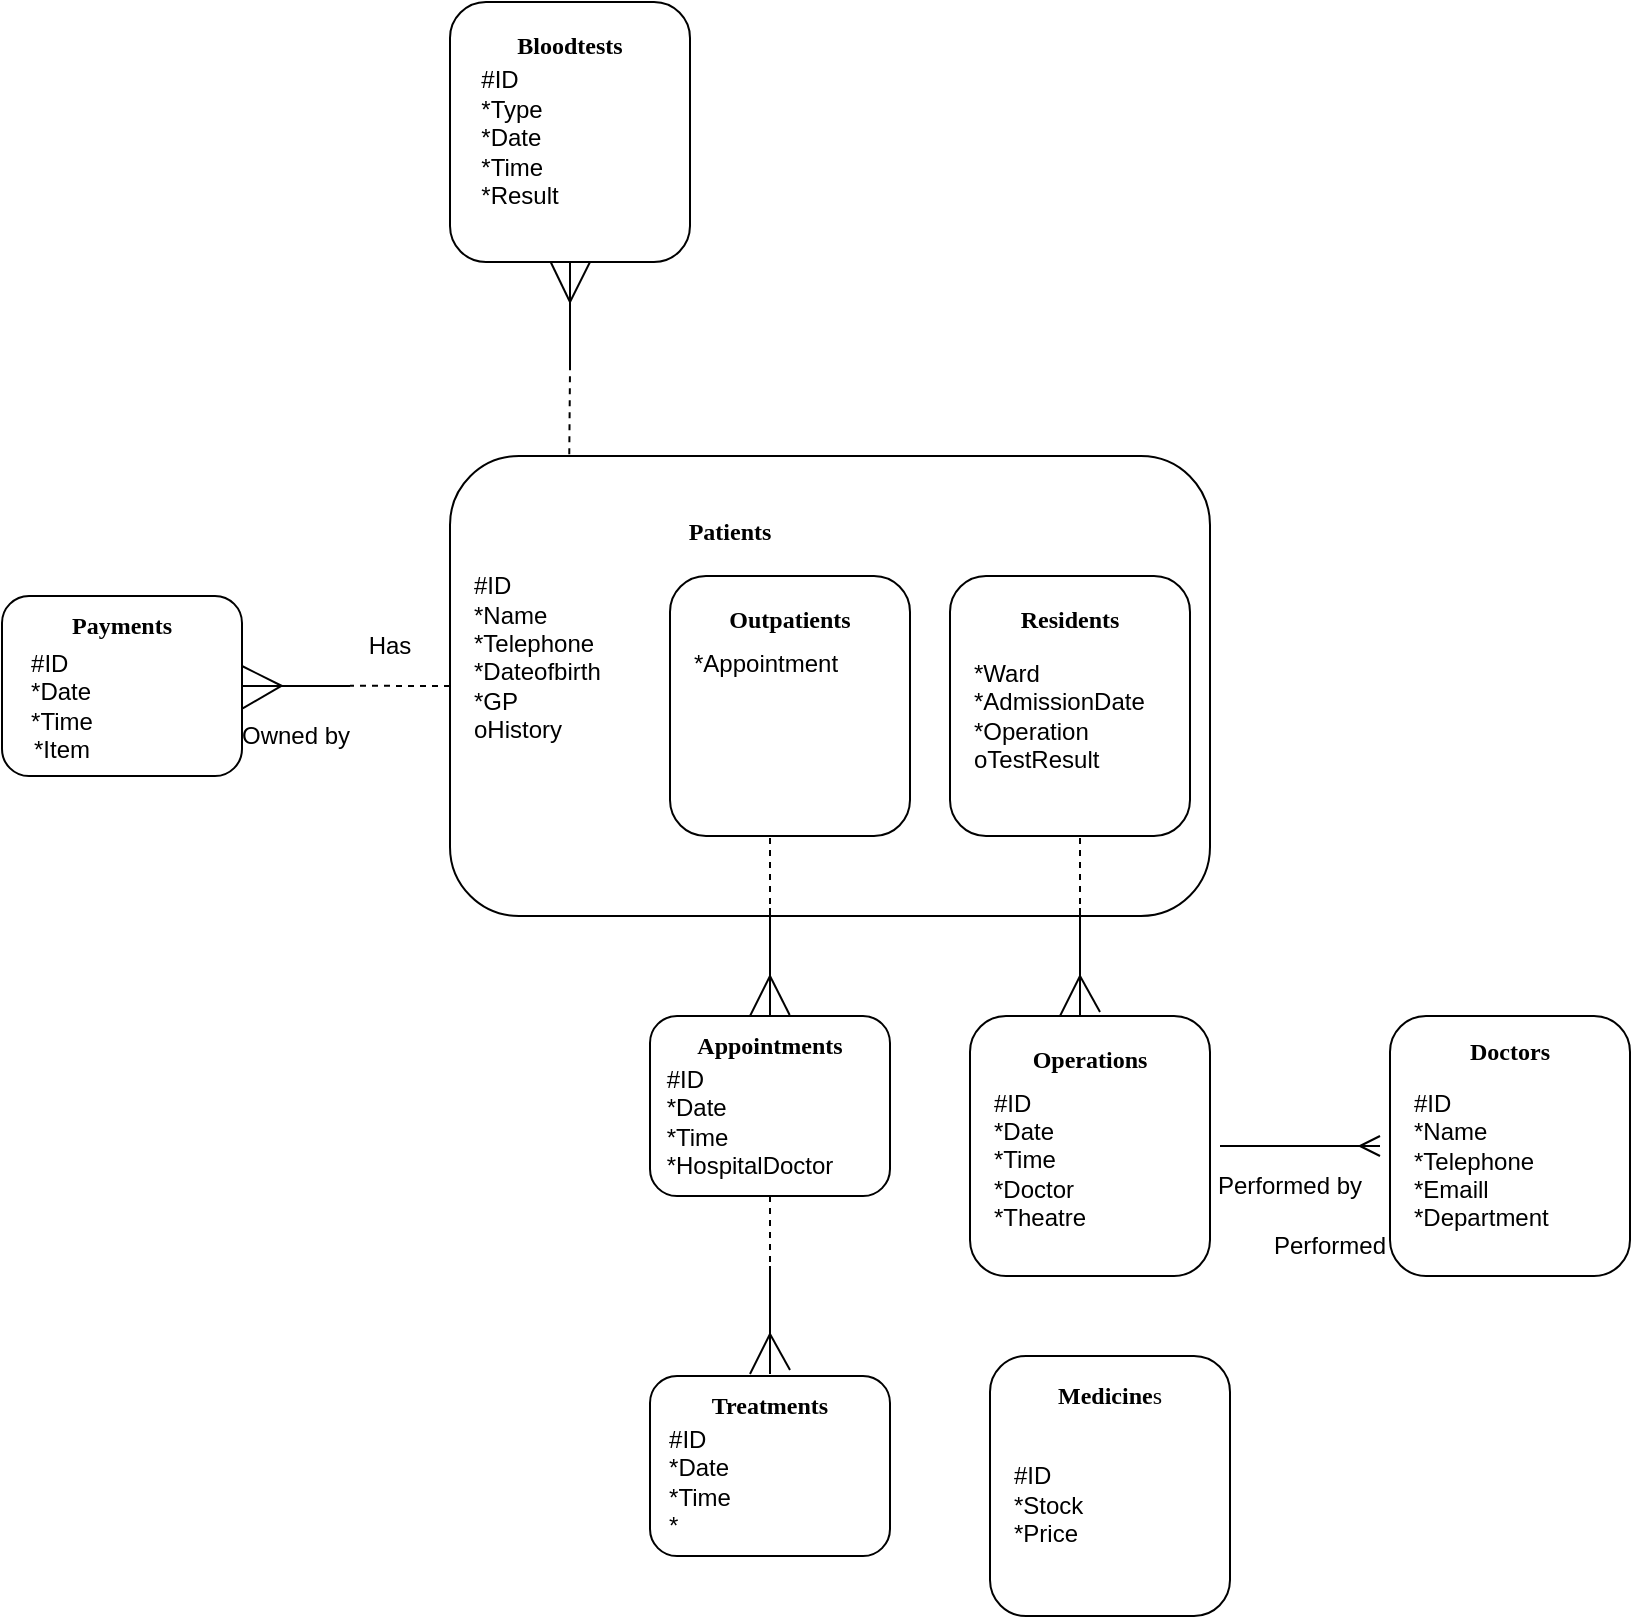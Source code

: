 <mxfile version="26.0.11">
  <diagram name="Page-1" id="4bEmmgy40c0Yq6NT1J7E">
    <mxGraphModel dx="1024" dy="552" grid="1" gridSize="10" guides="1" tooltips="1" connect="1" arrows="1" fold="1" page="1" pageScale="1" pageWidth="850" pageHeight="1100" math="0" shadow="0">
      <root>
        <mxCell id="0" />
        <mxCell id="1" parent="0" />
        <mxCell id="hxfTvokO1WppnXc-I8BG-78" value="" style="group" parent="1" vertex="1" connectable="0">
          <mxGeometry x="176" y="310" width="120" height="90" as="geometry" />
        </mxCell>
        <mxCell id="hxfTvokO1WppnXc-I8BG-79" value="&lt;br&gt;&lt;br&gt;&lt;div&gt;&lt;br&gt;&lt;/div&gt;" style="rounded=1;whiteSpace=wrap;html=1;" parent="hxfTvokO1WppnXc-I8BG-78" vertex="1">
          <mxGeometry width="120" height="90" as="geometry" />
        </mxCell>
        <mxCell id="hxfTvokO1WppnXc-I8BG-80" value="&lt;font face=&quot;Times New Roman&quot;&gt;&lt;b&gt;Payments&lt;/b&gt;&lt;/font&gt;" style="text;html=1;align=center;verticalAlign=middle;whiteSpace=wrap;rounded=0;" parent="hxfTvokO1WppnXc-I8BG-78" vertex="1">
          <mxGeometry width="120" height="30" as="geometry" />
        </mxCell>
        <mxCell id="hxfTvokO1WppnXc-I8BG-81" value="&lt;div align=&quot;left&quot;&gt;#ID&lt;br&gt;&lt;/div&gt;&lt;div align=&quot;left&quot;&gt;*Date&lt;/div&gt;&lt;div align=&quot;left&quot;&gt;*Time&lt;/div&gt;*Item" style="text;html=1;align=center;verticalAlign=middle;whiteSpace=wrap;rounded=0;" parent="hxfTvokO1WppnXc-I8BG-78" vertex="1">
          <mxGeometry y="40" width="60" height="30" as="geometry" />
        </mxCell>
        <mxCell id="n5tfa-G228gNt84pr7fv-20" value="" style="group" vertex="1" connectable="0" parent="1">
          <mxGeometry x="400" y="240" width="380" height="370" as="geometry" />
        </mxCell>
        <mxCell id="hxfTvokO1WppnXc-I8BG-58" value="" style="rounded=1;whiteSpace=wrap;html=1;" parent="n5tfa-G228gNt84pr7fv-20" vertex="1">
          <mxGeometry width="380" height="230" as="geometry" />
        </mxCell>
        <mxCell id="hxfTvokO1WppnXc-I8BG-59" value="&lt;font face=&quot;Times New Roman&quot;&gt;&lt;b&gt;Patients&lt;/b&gt;&lt;/font&gt;" style="text;html=1;align=center;verticalAlign=middle;whiteSpace=wrap;rounded=0;" parent="n5tfa-G228gNt84pr7fv-20" vertex="1">
          <mxGeometry width="280" height="76.667" as="geometry" />
        </mxCell>
        <mxCell id="hxfTvokO1WppnXc-I8BG-60" value="&lt;div align=&quot;left&quot;&gt;#ID&lt;/div&gt;&lt;div align=&quot;left&quot;&gt;*Name&lt;/div&gt;&lt;div align=&quot;left&quot;&gt;*Telephone&lt;/div&gt;&lt;div align=&quot;left&quot;&gt;*Dateofbirth&lt;/div&gt;&lt;div align=&quot;left&quot;&gt;*GP&lt;/div&gt;&lt;div align=&quot;left&quot;&gt;oHistory&lt;/div&gt;&lt;div align=&quot;left&quot;&gt;&lt;br&gt;&lt;/div&gt;" style="text;html=1;align=left;verticalAlign=middle;whiteSpace=wrap;rounded=0;" parent="n5tfa-G228gNt84pr7fv-20" vertex="1">
          <mxGeometry x="10.003" y="70.0" width="140" height="76.667" as="geometry" />
        </mxCell>
        <mxCell id="hxfTvokO1WppnXc-I8BG-65" value="" style="rounded=1;whiteSpace=wrap;html=1;" parent="n5tfa-G228gNt84pr7fv-20" vertex="1">
          <mxGeometry x="110" y="60" width="120" height="130" as="geometry" />
        </mxCell>
        <mxCell id="n5tfa-G228gNt84pr7fv-24" value="" style="group" vertex="1" connectable="0" parent="n5tfa-G228gNt84pr7fv-20">
          <mxGeometry x="110" y="60" width="120" height="70" as="geometry" />
        </mxCell>
        <mxCell id="hxfTvokO1WppnXc-I8BG-66" value="&lt;font face=&quot;Times New Roman&quot;&gt;&lt;b&gt;Outpatients&lt;/b&gt;&lt;/font&gt;" style="text;html=1;align=center;verticalAlign=middle;whiteSpace=wrap;rounded=0;" parent="n5tfa-G228gNt84pr7fv-24" vertex="1">
          <mxGeometry width="120" height="43.333" as="geometry" />
        </mxCell>
        <mxCell id="n5tfa-G228gNt84pr7fv-8" value="*Appointment" style="text;whiteSpace=wrap;html=1;" vertex="1" parent="n5tfa-G228gNt84pr7fv-24">
          <mxGeometry x="10" y="30" width="60" height="40" as="geometry" />
        </mxCell>
        <mxCell id="n5tfa-G228gNt84pr7fv-172" value="" style="group" vertex="1" connectable="0" parent="n5tfa-G228gNt84pr7fv-20">
          <mxGeometry x="150" y="191" width="10" height="89" as="geometry" />
        </mxCell>
        <mxCell id="n5tfa-G228gNt84pr7fv-142" value="" style="endArrow=none;html=1;rounded=0;" edge="1" parent="n5tfa-G228gNt84pr7fv-172">
          <mxGeometry width="50" height="50" relative="1" as="geometry">
            <mxPoint x="10" y="35" as="sourcePoint" />
            <mxPoint x="10" y="70" as="targetPoint" />
          </mxGeometry>
        </mxCell>
        <mxCell id="n5tfa-G228gNt84pr7fv-143" value="" style="endArrow=none;html=1;rounded=0;" edge="1" parent="n5tfa-G228gNt84pr7fv-172">
          <mxGeometry width="50" height="50" relative="1" as="geometry">
            <mxPoint x="10" y="69" as="sourcePoint" />
            <mxPoint x="10" y="89" as="targetPoint" />
          </mxGeometry>
        </mxCell>
        <mxCell id="n5tfa-G228gNt84pr7fv-144" value="" style="endArrow=none;html=1;rounded=0;" edge="1" parent="n5tfa-G228gNt84pr7fv-172">
          <mxGeometry width="50" height="50" relative="1" as="geometry">
            <mxPoint x="10" y="69" as="sourcePoint" />
            <mxPoint y="89" as="targetPoint" />
          </mxGeometry>
        </mxCell>
        <mxCell id="n5tfa-G228gNt84pr7fv-145" value="" style="endArrow=none;html=1;rounded=0;exitX=0.582;exitY=-0.016;exitDx=0;exitDy=0;exitPerimeter=0;" edge="1" parent="n5tfa-G228gNt84pr7fv-172" source="hxfTvokO1WppnXc-I8BG-33">
          <mxGeometry width="50" height="50" relative="1" as="geometry">
            <mxPoint x="20" y="87" as="sourcePoint" />
            <mxPoint x="10" y="69" as="targetPoint" />
          </mxGeometry>
        </mxCell>
        <mxCell id="n5tfa-G228gNt84pr7fv-146" value="" style="endArrow=none;html=1;rounded=0;dashed=1;exitX=0.213;exitY=-0.011;exitDx=0;exitDy=0;exitPerimeter=0;" edge="1" parent="n5tfa-G228gNt84pr7fv-172">
          <mxGeometry width="50" height="50" relative="1" as="geometry">
            <mxPoint x="10" as="sourcePoint" />
            <mxPoint x="10" y="35" as="targetPoint" />
          </mxGeometry>
        </mxCell>
        <mxCell id="n5tfa-G228gNt84pr7fv-173" value="" style="group" vertex="1" connectable="0" parent="n5tfa-G228gNt84pr7fv-20">
          <mxGeometry x="305" y="191" width="10" height="89" as="geometry" />
        </mxCell>
        <mxCell id="n5tfa-G228gNt84pr7fv-174" value="" style="endArrow=none;html=1;rounded=0;" edge="1" parent="n5tfa-G228gNt84pr7fv-173">
          <mxGeometry width="50" height="50" relative="1" as="geometry">
            <mxPoint x="10" y="35" as="sourcePoint" />
            <mxPoint x="10" y="70" as="targetPoint" />
          </mxGeometry>
        </mxCell>
        <mxCell id="n5tfa-G228gNt84pr7fv-175" value="" style="endArrow=none;html=1;rounded=0;" edge="1" parent="n5tfa-G228gNt84pr7fv-173">
          <mxGeometry width="50" height="50" relative="1" as="geometry">
            <mxPoint x="10" y="69" as="sourcePoint" />
            <mxPoint x="10" y="89" as="targetPoint" />
          </mxGeometry>
        </mxCell>
        <mxCell id="n5tfa-G228gNt84pr7fv-176" value="" style="endArrow=none;html=1;rounded=0;" edge="1" parent="n5tfa-G228gNt84pr7fv-173">
          <mxGeometry width="50" height="50" relative="1" as="geometry">
            <mxPoint x="10" y="69" as="sourcePoint" />
            <mxPoint y="89" as="targetPoint" />
          </mxGeometry>
        </mxCell>
        <mxCell id="n5tfa-G228gNt84pr7fv-177" value="" style="endArrow=none;html=1;rounded=0;exitX=0.582;exitY=-0.016;exitDx=0;exitDy=0;exitPerimeter=0;" edge="1" parent="n5tfa-G228gNt84pr7fv-173">
          <mxGeometry width="50" height="50" relative="1" as="geometry">
            <mxPoint x="20" y="87" as="sourcePoint" />
            <mxPoint x="10" y="69" as="targetPoint" />
          </mxGeometry>
        </mxCell>
        <mxCell id="n5tfa-G228gNt84pr7fv-178" value="" style="endArrow=none;html=1;rounded=0;dashed=1;exitX=0.213;exitY=-0.011;exitDx=0;exitDy=0;exitPerimeter=0;" edge="1" parent="n5tfa-G228gNt84pr7fv-173">
          <mxGeometry width="50" height="50" relative="1" as="geometry">
            <mxPoint x="10" as="sourcePoint" />
            <mxPoint x="10" y="35" as="targetPoint" />
          </mxGeometry>
        </mxCell>
        <mxCell id="n5tfa-G228gNt84pr7fv-23" value="" style="group" vertex="1" connectable="0" parent="1">
          <mxGeometry x="400" y="13" width="120" height="130" as="geometry" />
        </mxCell>
        <mxCell id="hxfTvokO1WppnXc-I8BG-72" value="" style="rounded=1;whiteSpace=wrap;html=1;container=1;" parent="n5tfa-G228gNt84pr7fv-23" vertex="1">
          <mxGeometry width="120" height="130" as="geometry" />
        </mxCell>
        <mxCell id="hxfTvokO1WppnXc-I8BG-74" value="&lt;div align=&quot;left&quot;&gt;#ID&lt;/div&gt;&lt;div align=&quot;left&quot;&gt;*Type&lt;/div&gt;&lt;div align=&quot;left&quot;&gt;*Date&lt;/div&gt;&lt;div align=&quot;left&quot;&gt;*Time&lt;/div&gt;&lt;div align=&quot;left&quot;&gt;*Result&lt;/div&gt;&lt;div align=&quot;left&quot;&gt;&lt;br&gt;&lt;/div&gt;" style="text;html=1;align=center;verticalAlign=middle;whiteSpace=wrap;rounded=0;" parent="hxfTvokO1WppnXc-I8BG-72" vertex="1">
          <mxGeometry x="5" y="60" width="60" height="30" as="geometry" />
        </mxCell>
        <mxCell id="-ttDfJ6nMThdbvhb9NZb-10" value="" style="group" parent="n5tfa-G228gNt84pr7fv-23" vertex="1" connectable="0">
          <mxGeometry width="120" height="90" as="geometry" />
        </mxCell>
        <mxCell id="hxfTvokO1WppnXc-I8BG-73" value="&lt;font face=&quot;Times New Roman&quot;&gt;&lt;b&gt;Bloodtests&lt;/b&gt;&lt;/font&gt;" style="text;html=1;align=center;verticalAlign=middle;whiteSpace=wrap;rounded=0;" parent="-ttDfJ6nMThdbvhb9NZb-10" vertex="1">
          <mxGeometry width="120" height="43.333" as="geometry" />
        </mxCell>
        <mxCell id="n5tfa-G228gNt84pr7fv-54" value="" style="group" vertex="1" connectable="0" parent="1">
          <mxGeometry x="296" y="345" width="54" height="20" as="geometry" />
        </mxCell>
        <mxCell id="n5tfa-G228gNt84pr7fv-37" value="" style="endArrow=none;html=1;rounded=0;" edge="1" parent="n5tfa-G228gNt84pr7fv-54">
          <mxGeometry width="50" height="50" relative="1" as="geometry">
            <mxPoint x="54" y="10" as="sourcePoint" />
            <mxPoint x="19" y="10" as="targetPoint" />
          </mxGeometry>
        </mxCell>
        <mxCell id="n5tfa-G228gNt84pr7fv-41" value="" style="endArrow=none;html=1;rounded=0;" edge="1" parent="n5tfa-G228gNt84pr7fv-54">
          <mxGeometry width="50" height="50" relative="1" as="geometry">
            <mxPoint x="20" y="10" as="sourcePoint" />
            <mxPoint y="10" as="targetPoint" />
          </mxGeometry>
        </mxCell>
        <mxCell id="n5tfa-G228gNt84pr7fv-56" value="" style="group" vertex="1" connectable="0" parent="n5tfa-G228gNt84pr7fv-54">
          <mxGeometry width="54" height="10.1" as="geometry" />
        </mxCell>
        <mxCell id="n5tfa-G228gNt84pr7fv-40" value="" style="endArrow=none;html=1;rounded=0;" edge="1" parent="n5tfa-G228gNt84pr7fv-56">
          <mxGeometry width="50" height="50" relative="1" as="geometry">
            <mxPoint x="20" y="10" as="sourcePoint" />
            <mxPoint as="targetPoint" />
          </mxGeometry>
        </mxCell>
        <mxCell id="n5tfa-G228gNt84pr7fv-55" value="" style="group" vertex="1" connectable="0" parent="n5tfa-G228gNt84pr7fv-56">
          <mxGeometry x="19.5" y="9.89" width="34.5" height="0.21" as="geometry" />
        </mxCell>
        <mxCell id="n5tfa-G228gNt84pr7fv-53" value="" style="endArrow=none;html=1;rounded=0;exitX=1.003;exitY=0.624;exitDx=0;exitDy=0;exitPerimeter=0;" edge="1" parent="n5tfa-G228gNt84pr7fv-55" source="hxfTvokO1WppnXc-I8BG-79">
          <mxGeometry width="50" height="50" relative="1" as="geometry">
            <mxPoint x="-17.5" y="10.21" as="sourcePoint" />
            <mxPoint y="0.21" as="targetPoint" />
          </mxGeometry>
        </mxCell>
        <mxCell id="n5tfa-G228gNt84pr7fv-47" value="" style="endArrow=none;html=1;rounded=0;dashed=1;exitX=0;exitY=0.5;exitDx=0;exitDy=0;" edge="1" parent="n5tfa-G228gNt84pr7fv-55" source="hxfTvokO1WppnXc-I8BG-58">
          <mxGeometry width="50" height="50" relative="1" as="geometry">
            <mxPoint x="69.5" as="sourcePoint" />
            <mxPoint x="34.5" as="targetPoint" />
          </mxGeometry>
        </mxCell>
        <mxCell id="n5tfa-G228gNt84pr7fv-69" value="Has" style="text;html=1;align=center;verticalAlign=middle;whiteSpace=wrap;rounded=0;" vertex="1" parent="1">
          <mxGeometry x="340" y="320" width="60" height="30" as="geometry" />
        </mxCell>
        <mxCell id="n5tfa-G228gNt84pr7fv-70" value="Owned by" style="text;html=1;align=center;verticalAlign=middle;whiteSpace=wrap;rounded=0;" vertex="1" parent="1">
          <mxGeometry x="293" y="365" width="60" height="30" as="geometry" />
        </mxCell>
        <mxCell id="n5tfa-G228gNt84pr7fv-80" value="" style="group" vertex="1" connectable="0" parent="1">
          <mxGeometry x="670" y="680.002" width="120" height="139.998" as="geometry" />
        </mxCell>
        <mxCell id="n5tfa-G228gNt84pr7fv-11" value="" style="rounded=1;whiteSpace=wrap;html=1;" vertex="1" parent="n5tfa-G228gNt84pr7fv-80">
          <mxGeometry y="9.998" width="120" height="130" as="geometry" />
        </mxCell>
        <mxCell id="n5tfa-G228gNt84pr7fv-22" value="" style="group" vertex="1" connectable="0" parent="n5tfa-G228gNt84pr7fv-80">
          <mxGeometry width="120" height="102.421" as="geometry" />
        </mxCell>
        <mxCell id="n5tfa-G228gNt84pr7fv-14" value="&lt;font face=&quot;Times New Roman&quot;&gt;&lt;b&gt;Medicine&lt;/b&gt;s&lt;/font&gt;" style="text;html=1;align=center;verticalAlign=middle;whiteSpace=wrap;rounded=0;" vertex="1" parent="n5tfa-G228gNt84pr7fv-22">
          <mxGeometry width="120" height="59.091" as="geometry" />
        </mxCell>
        <mxCell id="n5tfa-G228gNt84pr7fv-15" value="&lt;div&gt;&lt;br&gt;&lt;/div&gt;&lt;div&gt;#ID&lt;br&gt;&lt;/div&gt;&lt;div&gt;*Stock&lt;/div&gt;&lt;div&gt;*Price&lt;/div&gt;" style="text;html=1;align=left;verticalAlign=middle;whiteSpace=wrap;rounded=0;" vertex="1" parent="n5tfa-G228gNt84pr7fv-22">
          <mxGeometry x="10" y="51.209" width="60" height="51.212" as="geometry" />
        </mxCell>
        <mxCell id="n5tfa-G228gNt84pr7fv-105" value="" style="group" vertex="1" connectable="0" parent="1">
          <mxGeometry x="660" y="520" width="330" height="210" as="geometry" />
        </mxCell>
        <mxCell id="-ttDfJ6nMThdbvhb9NZb-12" value="Performed" style="text;html=1;align=center;verticalAlign=middle;whiteSpace=wrap;rounded=0;" parent="n5tfa-G228gNt84pr7fv-105" vertex="1">
          <mxGeometry x="150" y="100" width="60" height="30" as="geometry" />
        </mxCell>
        <mxCell id="n5tfa-G228gNt84pr7fv-104" value="" style="group" vertex="1" connectable="0" parent="n5tfa-G228gNt84pr7fv-105">
          <mxGeometry width="330" height="210" as="geometry" />
        </mxCell>
        <mxCell id="hxfTvokO1WppnXc-I8BG-27" value="" style="group;align=left;" parent="n5tfa-G228gNt84pr7fv-104" vertex="1" connectable="0">
          <mxGeometry width="120" height="210" as="geometry" />
        </mxCell>
        <mxCell id="hxfTvokO1WppnXc-I8BG-25" value="" style="rounded=1;whiteSpace=wrap;html=1;" parent="hxfTvokO1WppnXc-I8BG-27" vertex="1">
          <mxGeometry width="120" height="130" as="geometry" />
        </mxCell>
        <mxCell id="hxfTvokO1WppnXc-I8BG-26" value="&lt;font face=&quot;Times New Roman&quot;&gt;&lt;b&gt;Operations&lt;/b&gt;&lt;/font&gt;" style="text;html=1;align=center;verticalAlign=middle;whiteSpace=wrap;rounded=0;" parent="hxfTvokO1WppnXc-I8BG-27" vertex="1">
          <mxGeometry width="120" height="43.333" as="geometry" />
        </mxCell>
        <mxCell id="hxfTvokO1WppnXc-I8BG-34" value="&lt;div align=&quot;left&quot;&gt;&lt;div align=&quot;left&quot;&gt;&lt;div align=&quot;left&quot;&gt;&lt;div align=&quot;left&quot;&gt;#ID&lt;/div&gt;&lt;/div&gt;&lt;/div&gt;&lt;/div&gt;&lt;div align=&quot;left&quot;&gt;*Date&lt;/div&gt;&lt;div align=&quot;left&quot;&gt;*Time&lt;/div&gt;&lt;div align=&quot;left&quot;&gt;*Doctor&lt;/div&gt;&lt;div align=&quot;left&quot;&gt;*Theatre&lt;br&gt;&lt;/div&gt;" style="text;html=1;align=left;verticalAlign=middle;whiteSpace=wrap;rounded=0;" parent="hxfTvokO1WppnXc-I8BG-27" vertex="1">
          <mxGeometry x="10" y="49.999" width="60" height="43.333" as="geometry" />
        </mxCell>
        <mxCell id="hxfTvokO1WppnXc-I8BG-28" value="" style="group" parent="n5tfa-G228gNt84pr7fv-104" vertex="1" connectable="0">
          <mxGeometry x="210" width="120" height="130" as="geometry" />
        </mxCell>
        <mxCell id="-ttDfJ6nMThdbvhb9NZb-1" value="" style="group;rotation=90;" parent="hxfTvokO1WppnXc-I8BG-28" vertex="1" connectable="0">
          <mxGeometry x="-50" y="20" width="20" height="90" as="geometry" />
        </mxCell>
        <mxCell id="-ttDfJ6nMThdbvhb9NZb-2" value="" style="endArrow=none;html=1;rounded=0;" parent="-ttDfJ6nMThdbvhb9NZb-1" edge="1">
          <mxGeometry width="50" height="50" relative="1" as="geometry">
            <mxPoint x="-35" y="45" as="sourcePoint" />
            <mxPoint x="35" y="45" as="targetPoint" />
          </mxGeometry>
        </mxCell>
        <mxCell id="-ttDfJ6nMThdbvhb9NZb-3" value="" style="group;rotation=90;" parent="-ttDfJ6nMThdbvhb9NZb-1" vertex="1" connectable="0">
          <mxGeometry x="35" y="40" width="10" height="10" as="geometry" />
        </mxCell>
        <mxCell id="-ttDfJ6nMThdbvhb9NZb-4" value="" style="endArrow=none;html=1;rounded=0;" parent="-ttDfJ6nMThdbvhb9NZb-3" edge="1">
          <mxGeometry width="50" height="50" relative="1" as="geometry">
            <mxPoint y="5" as="sourcePoint" />
            <mxPoint x="10" as="targetPoint" />
          </mxGeometry>
        </mxCell>
        <mxCell id="-ttDfJ6nMThdbvhb9NZb-5" value="" style="endArrow=none;html=1;rounded=0;" parent="-ttDfJ6nMThdbvhb9NZb-3" edge="1">
          <mxGeometry width="50" height="50" relative="1" as="geometry">
            <mxPoint y="5" as="sourcePoint" />
            <mxPoint x="10" y="10" as="targetPoint" />
          </mxGeometry>
        </mxCell>
        <mxCell id="-ttDfJ6nMThdbvhb9NZb-6" value="" style="endArrow=none;html=1;rounded=0;" parent="-ttDfJ6nMThdbvhb9NZb-3" edge="1">
          <mxGeometry width="50" height="50" relative="1" as="geometry">
            <mxPoint y="5" as="sourcePoint" />
            <mxPoint x="10" y="5" as="targetPoint" />
          </mxGeometry>
        </mxCell>
        <mxCell id="n5tfa-G228gNt84pr7fv-26" value="" style="group" vertex="1" connectable="0" parent="hxfTvokO1WppnXc-I8BG-28">
          <mxGeometry y="-11.818" width="120" height="141.818" as="geometry" />
        </mxCell>
        <mxCell id="hxfTvokO1WppnXc-I8BG-29" value="" style="rounded=1;whiteSpace=wrap;html=1;" parent="n5tfa-G228gNt84pr7fv-26" vertex="1">
          <mxGeometry y="11.818" width="120" height="130" as="geometry" />
        </mxCell>
        <mxCell id="hxfTvokO1WppnXc-I8BG-30" value="&lt;b&gt;&lt;font face=&quot;Times New Roman&quot;&gt;Doctors&lt;/font&gt;&lt;/b&gt;" style="text;html=1;align=center;verticalAlign=middle;whiteSpace=wrap;rounded=0;" parent="n5tfa-G228gNt84pr7fv-26" vertex="1">
          <mxGeometry width="120" height="59.091" as="geometry" />
        </mxCell>
        <mxCell id="hxfTvokO1WppnXc-I8BG-56" value="&lt;div&gt;&lt;br&gt;&lt;/div&gt;&lt;div&gt;#ID&lt;br&gt;&lt;/div&gt;&lt;div&gt;*Name&lt;/div&gt;&lt;div&gt;*Telephone&lt;/div&gt;&lt;div&gt;*Emaill&lt;/div&gt;&lt;div&gt;*Department&lt;/div&gt;" style="text;html=1;align=left;verticalAlign=middle;whiteSpace=wrap;rounded=0;" parent="n5tfa-G228gNt84pr7fv-26" vertex="1">
          <mxGeometry x="10" y="51.209" width="60" height="51.212" as="geometry" />
        </mxCell>
        <mxCell id="-ttDfJ6nMThdbvhb9NZb-13" value="Performed by" style="text;html=1;align=center;verticalAlign=middle;whiteSpace=wrap;rounded=0;" parent="n5tfa-G228gNt84pr7fv-104" vertex="1">
          <mxGeometry x="120" y="70" width="80" height="30" as="geometry" />
        </mxCell>
        <mxCell id="n5tfa-G228gNt84pr7fv-106" value="" style="group" vertex="1" connectable="0" parent="1">
          <mxGeometry x="650" y="300" width="120" height="130" as="geometry" />
        </mxCell>
        <mxCell id="hxfTvokO1WppnXc-I8BG-69" value="" style="rounded=1;whiteSpace=wrap;html=1;" parent="n5tfa-G228gNt84pr7fv-106" vertex="1">
          <mxGeometry width="120" height="130" as="geometry" />
        </mxCell>
        <mxCell id="n5tfa-G228gNt84pr7fv-21" value="" style="group" vertex="1" connectable="0" parent="n5tfa-G228gNt84pr7fv-106">
          <mxGeometry width="120" height="110" as="geometry" />
        </mxCell>
        <mxCell id="hxfTvokO1WppnXc-I8BG-71" value="&lt;div align=&quot;left&quot;&gt;*Ward&lt;/div&gt;&lt;div align=&quot;left&quot;&gt;*AdmissionDate&lt;/div&gt;&lt;div align=&quot;left&quot;&gt;*Operation&lt;/div&gt;&lt;div align=&quot;left&quot;&gt;oTestResult&lt;br&gt;&lt;/div&gt;" style="text;html=1;align=left;verticalAlign=middle;whiteSpace=wrap;rounded=0;" parent="n5tfa-G228gNt84pr7fv-21" vertex="1">
          <mxGeometry x="10" y="30" width="100" height="80" as="geometry" />
        </mxCell>
        <mxCell id="hxfTvokO1WppnXc-I8BG-70" value="&lt;font face=&quot;Times New Roman&quot;&gt;&lt;b&gt;Residents&lt;/b&gt;&lt;/font&gt;" style="text;html=1;align=center;verticalAlign=middle;whiteSpace=wrap;rounded=0;" parent="n5tfa-G228gNt84pr7fv-21" vertex="1">
          <mxGeometry width="120" height="43.333" as="geometry" />
        </mxCell>
        <mxCell id="n5tfa-G228gNt84pr7fv-140" value="" style="group" vertex="1" connectable="0" parent="1">
          <mxGeometry x="460.0" y="143" width="10" height="54" as="geometry" />
        </mxCell>
        <mxCell id="n5tfa-G228gNt84pr7fv-90" value="" style="endArrow=none;html=1;rounded=0;" edge="1" parent="n5tfa-G228gNt84pr7fv-140">
          <mxGeometry width="50" height="50" relative="1" as="geometry">
            <mxPoint y="54" as="sourcePoint" />
            <mxPoint y="19" as="targetPoint" />
          </mxGeometry>
        </mxCell>
        <mxCell id="n5tfa-G228gNt84pr7fv-91" value="" style="endArrow=none;html=1;rounded=0;" edge="1" parent="n5tfa-G228gNt84pr7fv-140">
          <mxGeometry width="50" height="50" relative="1" as="geometry">
            <mxPoint y="20" as="sourcePoint" />
            <mxPoint as="targetPoint" />
          </mxGeometry>
        </mxCell>
        <mxCell id="n5tfa-G228gNt84pr7fv-93" value="" style="endArrow=none;html=1;rounded=0;" edge="1" parent="n5tfa-G228gNt84pr7fv-140">
          <mxGeometry width="50" height="50" relative="1" as="geometry">
            <mxPoint y="20" as="sourcePoint" />
            <mxPoint x="10" as="targetPoint" />
          </mxGeometry>
        </mxCell>
        <mxCell id="n5tfa-G228gNt84pr7fv-95" value="" style="endArrow=none;html=1;rounded=0;exitX=0.42;exitY=1.001;exitDx=0;exitDy=0;exitPerimeter=0;" edge="1" parent="n5tfa-G228gNt84pr7fv-140" source="hxfTvokO1WppnXc-I8BG-72">
          <mxGeometry width="50" height="50" relative="1" as="geometry">
            <mxPoint x="-10" y="2" as="sourcePoint" />
            <mxPoint y="20" as="targetPoint" />
          </mxGeometry>
        </mxCell>
        <mxCell id="n5tfa-G228gNt84pr7fv-96" value="" style="endArrow=none;html=1;rounded=0;dashed=1;exitX=0.213;exitY=-0.011;exitDx=0;exitDy=0;exitPerimeter=0;" edge="1" parent="n5tfa-G228gNt84pr7fv-140" source="hxfTvokO1WppnXc-I8BG-59">
          <mxGeometry width="50" height="50" relative="1" as="geometry">
            <mxPoint y="89" as="sourcePoint" />
            <mxPoint y="54" as="targetPoint" />
          </mxGeometry>
        </mxCell>
        <mxCell id="n5tfa-G228gNt84pr7fv-85" value="" style="group" vertex="1" connectable="0" parent="1">
          <mxGeometry x="500" y="520" width="120" height="179" as="geometry" />
        </mxCell>
        <mxCell id="hxfTvokO1WppnXc-I8BG-32" value="&lt;br&gt;&lt;br&gt;&lt;div&gt;&lt;br&gt;&lt;/div&gt;" style="rounded=1;whiteSpace=wrap;html=1;" parent="n5tfa-G228gNt84pr7fv-85" vertex="1">
          <mxGeometry width="120" height="90" as="geometry" />
        </mxCell>
        <mxCell id="hxfTvokO1WppnXc-I8BG-33" value="&lt;font face=&quot;Times New Roman&quot;&gt;&lt;b&gt;Appointments&lt;/b&gt;&lt;/font&gt;" style="text;html=1;align=center;verticalAlign=middle;whiteSpace=wrap;rounded=0;" parent="n5tfa-G228gNt84pr7fv-85" vertex="1">
          <mxGeometry width="120" height="30" as="geometry" />
        </mxCell>
        <mxCell id="hxfTvokO1WppnXc-I8BG-61" value="&lt;div align=&quot;left&quot;&gt;#ID&lt;br&gt;&lt;/div&gt;&lt;div align=&quot;left&quot;&gt;*Date&lt;/div&gt;&lt;div align=&quot;left&quot;&gt;*Time&lt;/div&gt;*HospitalDoctor" style="text;html=1;align=center;verticalAlign=middle;whiteSpace=wrap;rounded=0;" parent="n5tfa-G228gNt84pr7fv-85" vertex="1">
          <mxGeometry x="20" y="35" width="60" height="35" as="geometry" />
        </mxCell>
        <mxCell id="n5tfa-G228gNt84pr7fv-185" value="" style="group" vertex="1" connectable="0" parent="n5tfa-G228gNt84pr7fv-85">
          <mxGeometry x="50" y="90" width="10" height="89" as="geometry" />
        </mxCell>
        <mxCell id="n5tfa-G228gNt84pr7fv-186" value="" style="endArrow=none;html=1;rounded=0;" edge="1" parent="n5tfa-G228gNt84pr7fv-185">
          <mxGeometry width="50" height="50" relative="1" as="geometry">
            <mxPoint x="10" y="35" as="sourcePoint" />
            <mxPoint x="10" y="70" as="targetPoint" />
          </mxGeometry>
        </mxCell>
        <mxCell id="n5tfa-G228gNt84pr7fv-187" value="" style="endArrow=none;html=1;rounded=0;" edge="1" parent="n5tfa-G228gNt84pr7fv-185">
          <mxGeometry width="50" height="50" relative="1" as="geometry">
            <mxPoint x="10" y="69" as="sourcePoint" />
            <mxPoint x="10" y="89" as="targetPoint" />
          </mxGeometry>
        </mxCell>
        <mxCell id="n5tfa-G228gNt84pr7fv-188" value="" style="endArrow=none;html=1;rounded=0;" edge="1" parent="n5tfa-G228gNt84pr7fv-185">
          <mxGeometry width="50" height="50" relative="1" as="geometry">
            <mxPoint x="10" y="69" as="sourcePoint" />
            <mxPoint y="89" as="targetPoint" />
          </mxGeometry>
        </mxCell>
        <mxCell id="n5tfa-G228gNt84pr7fv-189" value="" style="endArrow=none;html=1;rounded=0;exitX=0.582;exitY=-0.016;exitDx=0;exitDy=0;exitPerimeter=0;" edge="1" parent="n5tfa-G228gNt84pr7fv-185">
          <mxGeometry width="50" height="50" relative="1" as="geometry">
            <mxPoint x="20" y="87" as="sourcePoint" />
            <mxPoint x="10" y="69" as="targetPoint" />
          </mxGeometry>
        </mxCell>
        <mxCell id="n5tfa-G228gNt84pr7fv-190" value="" style="endArrow=none;html=1;rounded=0;dashed=1;exitX=0.213;exitY=-0.011;exitDx=0;exitDy=0;exitPerimeter=0;" edge="1" parent="n5tfa-G228gNt84pr7fv-185">
          <mxGeometry width="50" height="50" relative="1" as="geometry">
            <mxPoint x="10" as="sourcePoint" />
            <mxPoint x="10" y="35" as="targetPoint" />
          </mxGeometry>
        </mxCell>
        <mxCell id="n5tfa-G228gNt84pr7fv-180" value="" style="group" vertex="1" connectable="0" parent="1">
          <mxGeometry x="500" y="700" width="120" height="90" as="geometry" />
        </mxCell>
        <mxCell id="n5tfa-G228gNt84pr7fv-181" value="&lt;br&gt;&lt;br&gt;&lt;div&gt;&lt;br&gt;&lt;/div&gt;" style="rounded=1;whiteSpace=wrap;html=1;" vertex="1" parent="n5tfa-G228gNt84pr7fv-180">
          <mxGeometry width="120" height="90" as="geometry" />
        </mxCell>
        <mxCell id="n5tfa-G228gNt84pr7fv-182" value="&lt;font face=&quot;Times New Roman&quot;&gt;&lt;b&gt;Treatments&lt;/b&gt;&lt;/font&gt;" style="text;html=1;align=center;verticalAlign=middle;whiteSpace=wrap;rounded=0;" vertex="1" parent="n5tfa-G228gNt84pr7fv-180">
          <mxGeometry width="120" height="30" as="geometry" />
        </mxCell>
        <mxCell id="n5tfa-G228gNt84pr7fv-183" value="&lt;div align=&quot;left&quot;&gt;#ID&lt;br&gt;&lt;/div&gt;&lt;div align=&quot;left&quot;&gt;*Date&lt;/div&gt;&lt;div align=&quot;left&quot;&gt;*Time&lt;/div&gt;&lt;div align=&quot;left&quot;&gt;*&lt;/div&gt;" style="text;html=1;align=center;verticalAlign=middle;whiteSpace=wrap;rounded=0;" vertex="1" parent="n5tfa-G228gNt84pr7fv-180">
          <mxGeometry x="-5" y="35" width="60" height="35" as="geometry" />
        </mxCell>
      </root>
    </mxGraphModel>
  </diagram>
</mxfile>
